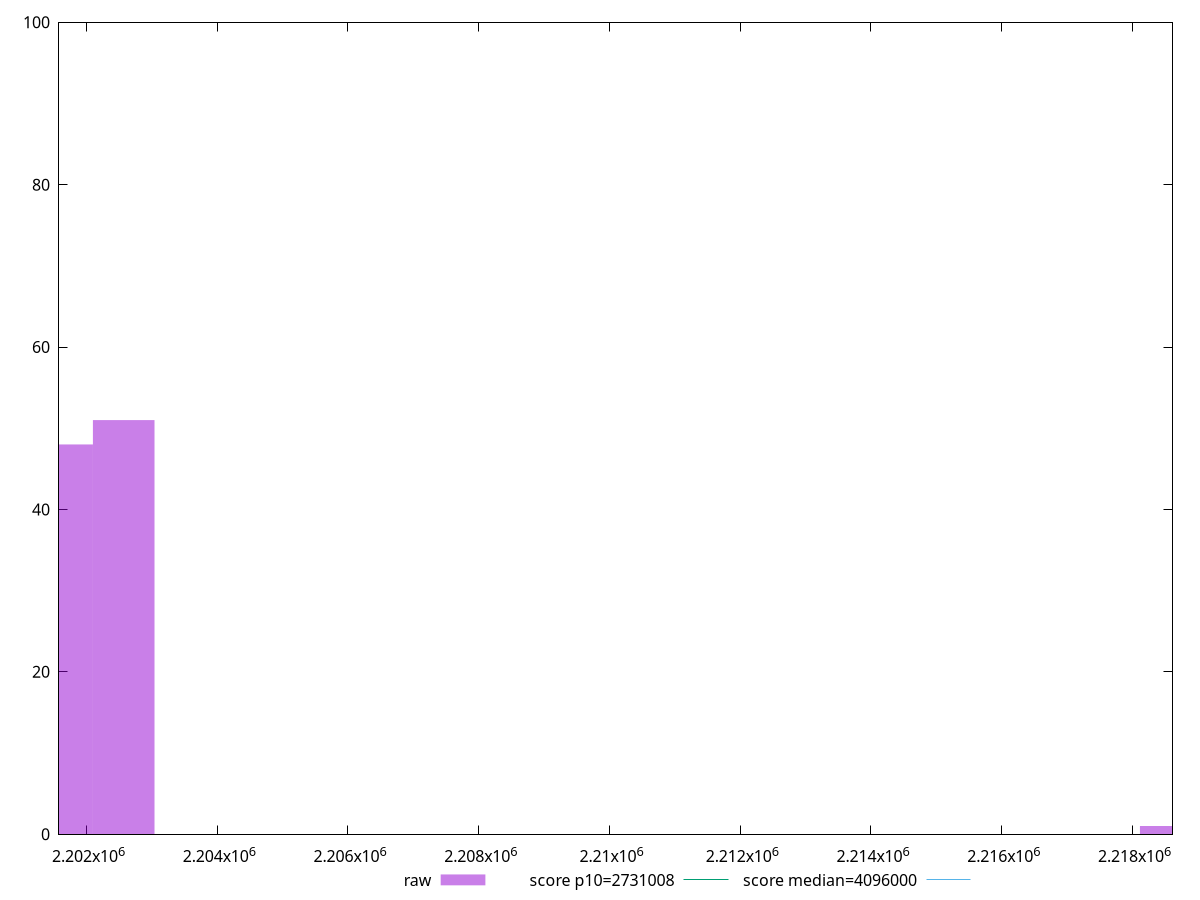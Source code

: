 reset

$raw <<EOF
2218584.9987285207 1
2201627.6611586213 48
2202569.7354680602 51
EOF

set key outside below
set boxwidth 942.0743094388623
set xrange [2201580:2218612]
set yrange [0:100]
set trange [0:100]
set style fill transparent solid 0.5 noborder

set parametric
set terminal svg size 640, 490 enhanced background rgb 'white'
set output "report_00013_2021-02-09T12-04-24.940Z/total-byte-weight/samples/pages/raw/histogram.svg"

plot $raw title "raw" with boxes, \
     2731008,t title "score p10=2731008", \
     4096000,t title "score median=4096000"

reset
